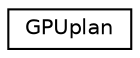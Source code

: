 digraph "Graphical Class Hierarchy"
{
 // LATEX_PDF_SIZE
  edge [fontname="Helvetica",fontsize="10",labelfontname="Helvetica",labelfontsize="10"];
  node [fontname="Helvetica",fontsize="10",shape=record];
  rankdir="LR";
  Node0 [label="GPUplan",height=0.2,width=0.4,color="black", fillcolor="white", style="filled",URL="$structGPUplan.html",tooltip=" "];
}
